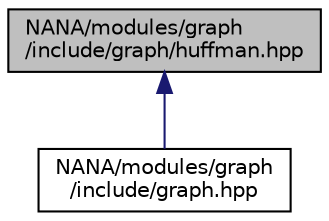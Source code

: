 digraph "NANA/modules/graph/include/graph/huffman.hpp"
{
 // LATEX_PDF_SIZE
  edge [fontname="Helvetica",fontsize="10",labelfontname="Helvetica",labelfontsize="10"];
  node [fontname="Helvetica",fontsize="10",shape=record];
  Node1 [label="NANA/modules/graph\l/include/graph/huffman.hpp",height=0.2,width=0.4,color="black", fillcolor="grey75", style="filled", fontcolor="black",tooltip="实现霍夫曼编码和解码"];
  Node1 -> Node2 [dir="back",color="midnightblue",fontsize="10",style="solid",fontname="Helvetica"];
  Node2 [label="NANA/modules/graph\l/include/graph.hpp",height=0.2,width=0.4,color="black", fillcolor="white", style="filled",URL="$modules_2graph_2include_2graph_8hpp.html",tooltip="实现图论相关算法"];
}
